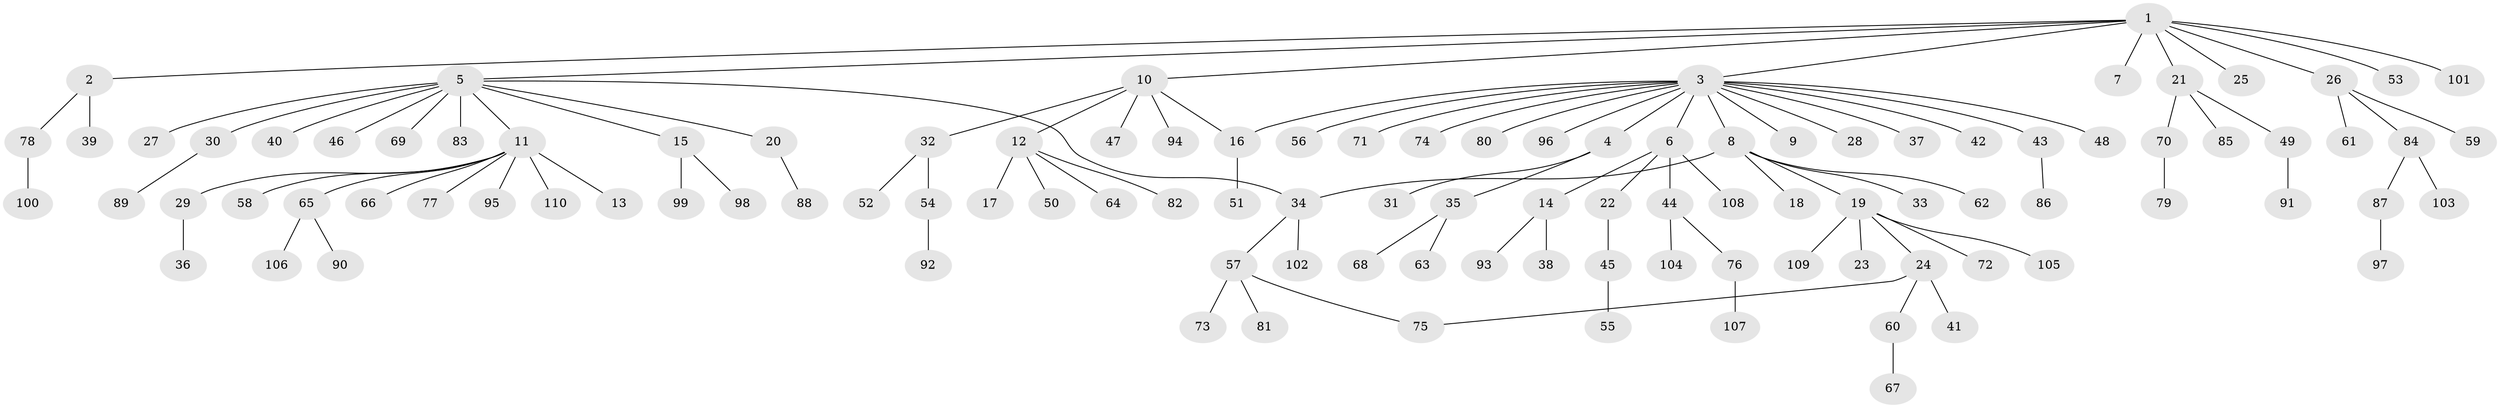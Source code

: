 // coarse degree distribution, {9: 0.024096385542168676, 2: 0.12048192771084337, 15: 0.012048192771084338, 3: 0.04819277108433735, 11: 0.012048192771084338, 4: 0.03614457831325301, 1: 0.6987951807228916, 5: 0.024096385542168676, 8: 0.012048192771084338, 6: 0.012048192771084338}
// Generated by graph-tools (version 1.1) at 2025/41/03/06/25 10:41:50]
// undirected, 110 vertices, 112 edges
graph export_dot {
graph [start="1"]
  node [color=gray90,style=filled];
  1;
  2;
  3;
  4;
  5;
  6;
  7;
  8;
  9;
  10;
  11;
  12;
  13;
  14;
  15;
  16;
  17;
  18;
  19;
  20;
  21;
  22;
  23;
  24;
  25;
  26;
  27;
  28;
  29;
  30;
  31;
  32;
  33;
  34;
  35;
  36;
  37;
  38;
  39;
  40;
  41;
  42;
  43;
  44;
  45;
  46;
  47;
  48;
  49;
  50;
  51;
  52;
  53;
  54;
  55;
  56;
  57;
  58;
  59;
  60;
  61;
  62;
  63;
  64;
  65;
  66;
  67;
  68;
  69;
  70;
  71;
  72;
  73;
  74;
  75;
  76;
  77;
  78;
  79;
  80;
  81;
  82;
  83;
  84;
  85;
  86;
  87;
  88;
  89;
  90;
  91;
  92;
  93;
  94;
  95;
  96;
  97;
  98;
  99;
  100;
  101;
  102;
  103;
  104;
  105;
  106;
  107;
  108;
  109;
  110;
  1 -- 2;
  1 -- 3;
  1 -- 5;
  1 -- 7;
  1 -- 10;
  1 -- 21;
  1 -- 25;
  1 -- 26;
  1 -- 53;
  1 -- 101;
  2 -- 39;
  2 -- 78;
  3 -- 4;
  3 -- 6;
  3 -- 8;
  3 -- 9;
  3 -- 16;
  3 -- 28;
  3 -- 37;
  3 -- 42;
  3 -- 43;
  3 -- 48;
  3 -- 56;
  3 -- 71;
  3 -- 74;
  3 -- 80;
  3 -- 96;
  4 -- 31;
  4 -- 35;
  5 -- 11;
  5 -- 15;
  5 -- 20;
  5 -- 27;
  5 -- 30;
  5 -- 34;
  5 -- 40;
  5 -- 46;
  5 -- 69;
  5 -- 83;
  6 -- 14;
  6 -- 22;
  6 -- 44;
  6 -- 108;
  8 -- 18;
  8 -- 19;
  8 -- 33;
  8 -- 34;
  8 -- 62;
  10 -- 12;
  10 -- 16;
  10 -- 32;
  10 -- 47;
  10 -- 94;
  11 -- 13;
  11 -- 29;
  11 -- 58;
  11 -- 65;
  11 -- 66;
  11 -- 77;
  11 -- 95;
  11 -- 110;
  12 -- 17;
  12 -- 50;
  12 -- 64;
  12 -- 82;
  14 -- 38;
  14 -- 93;
  15 -- 98;
  15 -- 99;
  16 -- 51;
  19 -- 23;
  19 -- 24;
  19 -- 72;
  19 -- 105;
  19 -- 109;
  20 -- 88;
  21 -- 49;
  21 -- 70;
  21 -- 85;
  22 -- 45;
  24 -- 41;
  24 -- 60;
  24 -- 75;
  26 -- 59;
  26 -- 61;
  26 -- 84;
  29 -- 36;
  30 -- 89;
  32 -- 52;
  32 -- 54;
  34 -- 57;
  34 -- 102;
  35 -- 63;
  35 -- 68;
  43 -- 86;
  44 -- 76;
  44 -- 104;
  45 -- 55;
  49 -- 91;
  54 -- 92;
  57 -- 73;
  57 -- 75;
  57 -- 81;
  60 -- 67;
  65 -- 90;
  65 -- 106;
  70 -- 79;
  76 -- 107;
  78 -- 100;
  84 -- 87;
  84 -- 103;
  87 -- 97;
}
